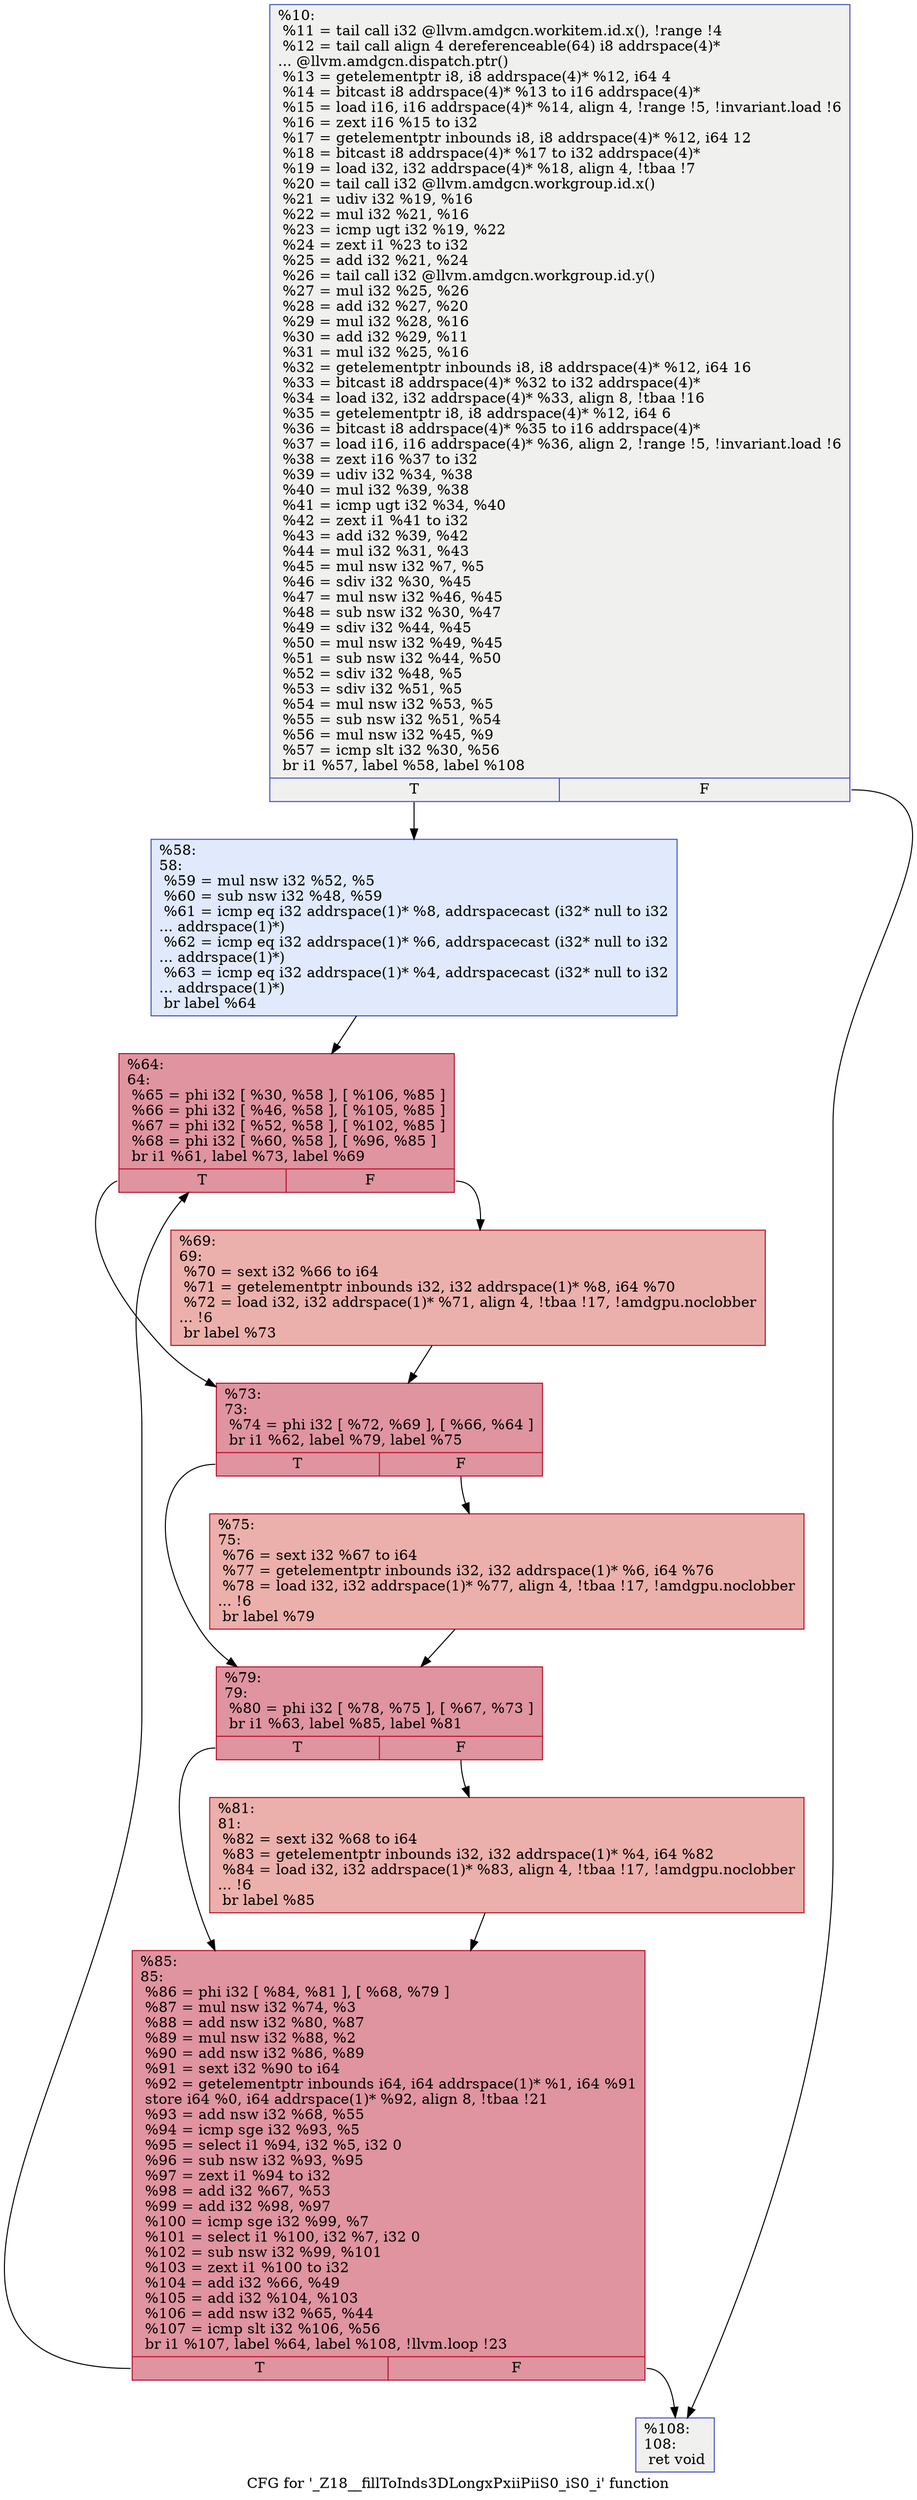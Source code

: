 digraph "CFG for '_Z18__fillToInds3DLongxPxiiPiiS0_iS0_i' function" {
	label="CFG for '_Z18__fillToInds3DLongxPxiiPiiS0_iS0_i' function";

	Node0x529f700 [shape=record,color="#3d50c3ff", style=filled, fillcolor="#dedcdb70",label="{%10:\l  %11 = tail call i32 @llvm.amdgcn.workitem.id.x(), !range !4\l  %12 = tail call align 4 dereferenceable(64) i8 addrspace(4)*\l... @llvm.amdgcn.dispatch.ptr()\l  %13 = getelementptr i8, i8 addrspace(4)* %12, i64 4\l  %14 = bitcast i8 addrspace(4)* %13 to i16 addrspace(4)*\l  %15 = load i16, i16 addrspace(4)* %14, align 4, !range !5, !invariant.load !6\l  %16 = zext i16 %15 to i32\l  %17 = getelementptr inbounds i8, i8 addrspace(4)* %12, i64 12\l  %18 = bitcast i8 addrspace(4)* %17 to i32 addrspace(4)*\l  %19 = load i32, i32 addrspace(4)* %18, align 4, !tbaa !7\l  %20 = tail call i32 @llvm.amdgcn.workgroup.id.x()\l  %21 = udiv i32 %19, %16\l  %22 = mul i32 %21, %16\l  %23 = icmp ugt i32 %19, %22\l  %24 = zext i1 %23 to i32\l  %25 = add i32 %21, %24\l  %26 = tail call i32 @llvm.amdgcn.workgroup.id.y()\l  %27 = mul i32 %25, %26\l  %28 = add i32 %27, %20\l  %29 = mul i32 %28, %16\l  %30 = add i32 %29, %11\l  %31 = mul i32 %25, %16\l  %32 = getelementptr inbounds i8, i8 addrspace(4)* %12, i64 16\l  %33 = bitcast i8 addrspace(4)* %32 to i32 addrspace(4)*\l  %34 = load i32, i32 addrspace(4)* %33, align 8, !tbaa !16\l  %35 = getelementptr i8, i8 addrspace(4)* %12, i64 6\l  %36 = bitcast i8 addrspace(4)* %35 to i16 addrspace(4)*\l  %37 = load i16, i16 addrspace(4)* %36, align 2, !range !5, !invariant.load !6\l  %38 = zext i16 %37 to i32\l  %39 = udiv i32 %34, %38\l  %40 = mul i32 %39, %38\l  %41 = icmp ugt i32 %34, %40\l  %42 = zext i1 %41 to i32\l  %43 = add i32 %39, %42\l  %44 = mul i32 %31, %43\l  %45 = mul nsw i32 %7, %5\l  %46 = sdiv i32 %30, %45\l  %47 = mul nsw i32 %46, %45\l  %48 = sub nsw i32 %30, %47\l  %49 = sdiv i32 %44, %45\l  %50 = mul nsw i32 %49, %45\l  %51 = sub nsw i32 %44, %50\l  %52 = sdiv i32 %48, %5\l  %53 = sdiv i32 %51, %5\l  %54 = mul nsw i32 %53, %5\l  %55 = sub nsw i32 %51, %54\l  %56 = mul nsw i32 %45, %9\l  %57 = icmp slt i32 %30, %56\l  br i1 %57, label %58, label %108\l|{<s0>T|<s1>F}}"];
	Node0x529f700:s0 -> Node0x52a47f0;
	Node0x529f700:s1 -> Node0x52a4880;
	Node0x52a47f0 [shape=record,color="#3d50c3ff", style=filled, fillcolor="#b9d0f970",label="{%58:\l58:                                               \l  %59 = mul nsw i32 %52, %5\l  %60 = sub nsw i32 %48, %59\l  %61 = icmp eq i32 addrspace(1)* %8, addrspacecast (i32* null to i32\l... addrspace(1)*)\l  %62 = icmp eq i32 addrspace(1)* %6, addrspacecast (i32* null to i32\l... addrspace(1)*)\l  %63 = icmp eq i32 addrspace(1)* %4, addrspacecast (i32* null to i32\l... addrspace(1)*)\l  br label %64\l}"];
	Node0x52a47f0 -> Node0x52a52b0;
	Node0x52a52b0 [shape=record,color="#b70d28ff", style=filled, fillcolor="#b70d2870",label="{%64:\l64:                                               \l  %65 = phi i32 [ %30, %58 ], [ %106, %85 ]\l  %66 = phi i32 [ %46, %58 ], [ %105, %85 ]\l  %67 = phi i32 [ %52, %58 ], [ %102, %85 ]\l  %68 = phi i32 [ %60, %58 ], [ %96, %85 ]\l  br i1 %61, label %73, label %69\l|{<s0>T|<s1>F}}"];
	Node0x52a52b0:s0 -> Node0x52a5a30;
	Node0x52a52b0:s1 -> Node0x52a5ac0;
	Node0x52a5ac0 [shape=record,color="#b70d28ff", style=filled, fillcolor="#d24b4070",label="{%69:\l69:                                               \l  %70 = sext i32 %66 to i64\l  %71 = getelementptr inbounds i32, i32 addrspace(1)* %8, i64 %70\l  %72 = load i32, i32 addrspace(1)* %71, align 4, !tbaa !17, !amdgpu.noclobber\l... !6\l  br label %73\l}"];
	Node0x52a5ac0 -> Node0x52a5a30;
	Node0x52a5a30 [shape=record,color="#b70d28ff", style=filled, fillcolor="#b70d2870",label="{%73:\l73:                                               \l  %74 = phi i32 [ %72, %69 ], [ %66, %64 ]\l  br i1 %62, label %79, label %75\l|{<s0>T|<s1>F}}"];
	Node0x52a5a30:s0 -> Node0x52a6010;
	Node0x52a5a30:s1 -> Node0x52a6060;
	Node0x52a6060 [shape=record,color="#b70d28ff", style=filled, fillcolor="#d24b4070",label="{%75:\l75:                                               \l  %76 = sext i32 %67 to i64\l  %77 = getelementptr inbounds i32, i32 addrspace(1)* %6, i64 %76\l  %78 = load i32, i32 addrspace(1)* %77, align 4, !tbaa !17, !amdgpu.noclobber\l... !6\l  br label %79\l}"];
	Node0x52a6060 -> Node0x52a6010;
	Node0x52a6010 [shape=record,color="#b70d28ff", style=filled, fillcolor="#b70d2870",label="{%79:\l79:                                               \l  %80 = phi i32 [ %78, %75 ], [ %67, %73 ]\l  br i1 %63, label %85, label %81\l|{<s0>T|<s1>F}}"];
	Node0x52a6010:s0 -> Node0x52a2b20;
	Node0x52a6010:s1 -> Node0x52a6a50;
	Node0x52a6a50 [shape=record,color="#b70d28ff", style=filled, fillcolor="#d24b4070",label="{%81:\l81:                                               \l  %82 = sext i32 %68 to i64\l  %83 = getelementptr inbounds i32, i32 addrspace(1)* %4, i64 %82\l  %84 = load i32, i32 addrspace(1)* %83, align 4, !tbaa !17, !amdgpu.noclobber\l... !6\l  br label %85\l}"];
	Node0x52a6a50 -> Node0x52a2b20;
	Node0x52a2b20 [shape=record,color="#b70d28ff", style=filled, fillcolor="#b70d2870",label="{%85:\l85:                                               \l  %86 = phi i32 [ %84, %81 ], [ %68, %79 ]\l  %87 = mul nsw i32 %74, %3\l  %88 = add nsw i32 %80, %87\l  %89 = mul nsw i32 %88, %2\l  %90 = add nsw i32 %86, %89\l  %91 = sext i32 %90 to i64\l  %92 = getelementptr inbounds i64, i64 addrspace(1)* %1, i64 %91\l  store i64 %0, i64 addrspace(1)* %92, align 8, !tbaa !21\l  %93 = add nsw i32 %68, %55\l  %94 = icmp sge i32 %93, %5\l  %95 = select i1 %94, i32 %5, i32 0\l  %96 = sub nsw i32 %93, %95\l  %97 = zext i1 %94 to i32\l  %98 = add i32 %67, %53\l  %99 = add i32 %98, %97\l  %100 = icmp sge i32 %99, %7\l  %101 = select i1 %100, i32 %7, i32 0\l  %102 = sub nsw i32 %99, %101\l  %103 = zext i1 %100 to i32\l  %104 = add i32 %66, %49\l  %105 = add i32 %104, %103\l  %106 = add nsw i32 %65, %44\l  %107 = icmp slt i32 %106, %56\l  br i1 %107, label %64, label %108, !llvm.loop !23\l|{<s0>T|<s1>F}}"];
	Node0x52a2b20:s0 -> Node0x52a52b0;
	Node0x52a2b20:s1 -> Node0x52a4880;
	Node0x52a4880 [shape=record,color="#3d50c3ff", style=filled, fillcolor="#dedcdb70",label="{%108:\l108:                                              \l  ret void\l}"];
}
